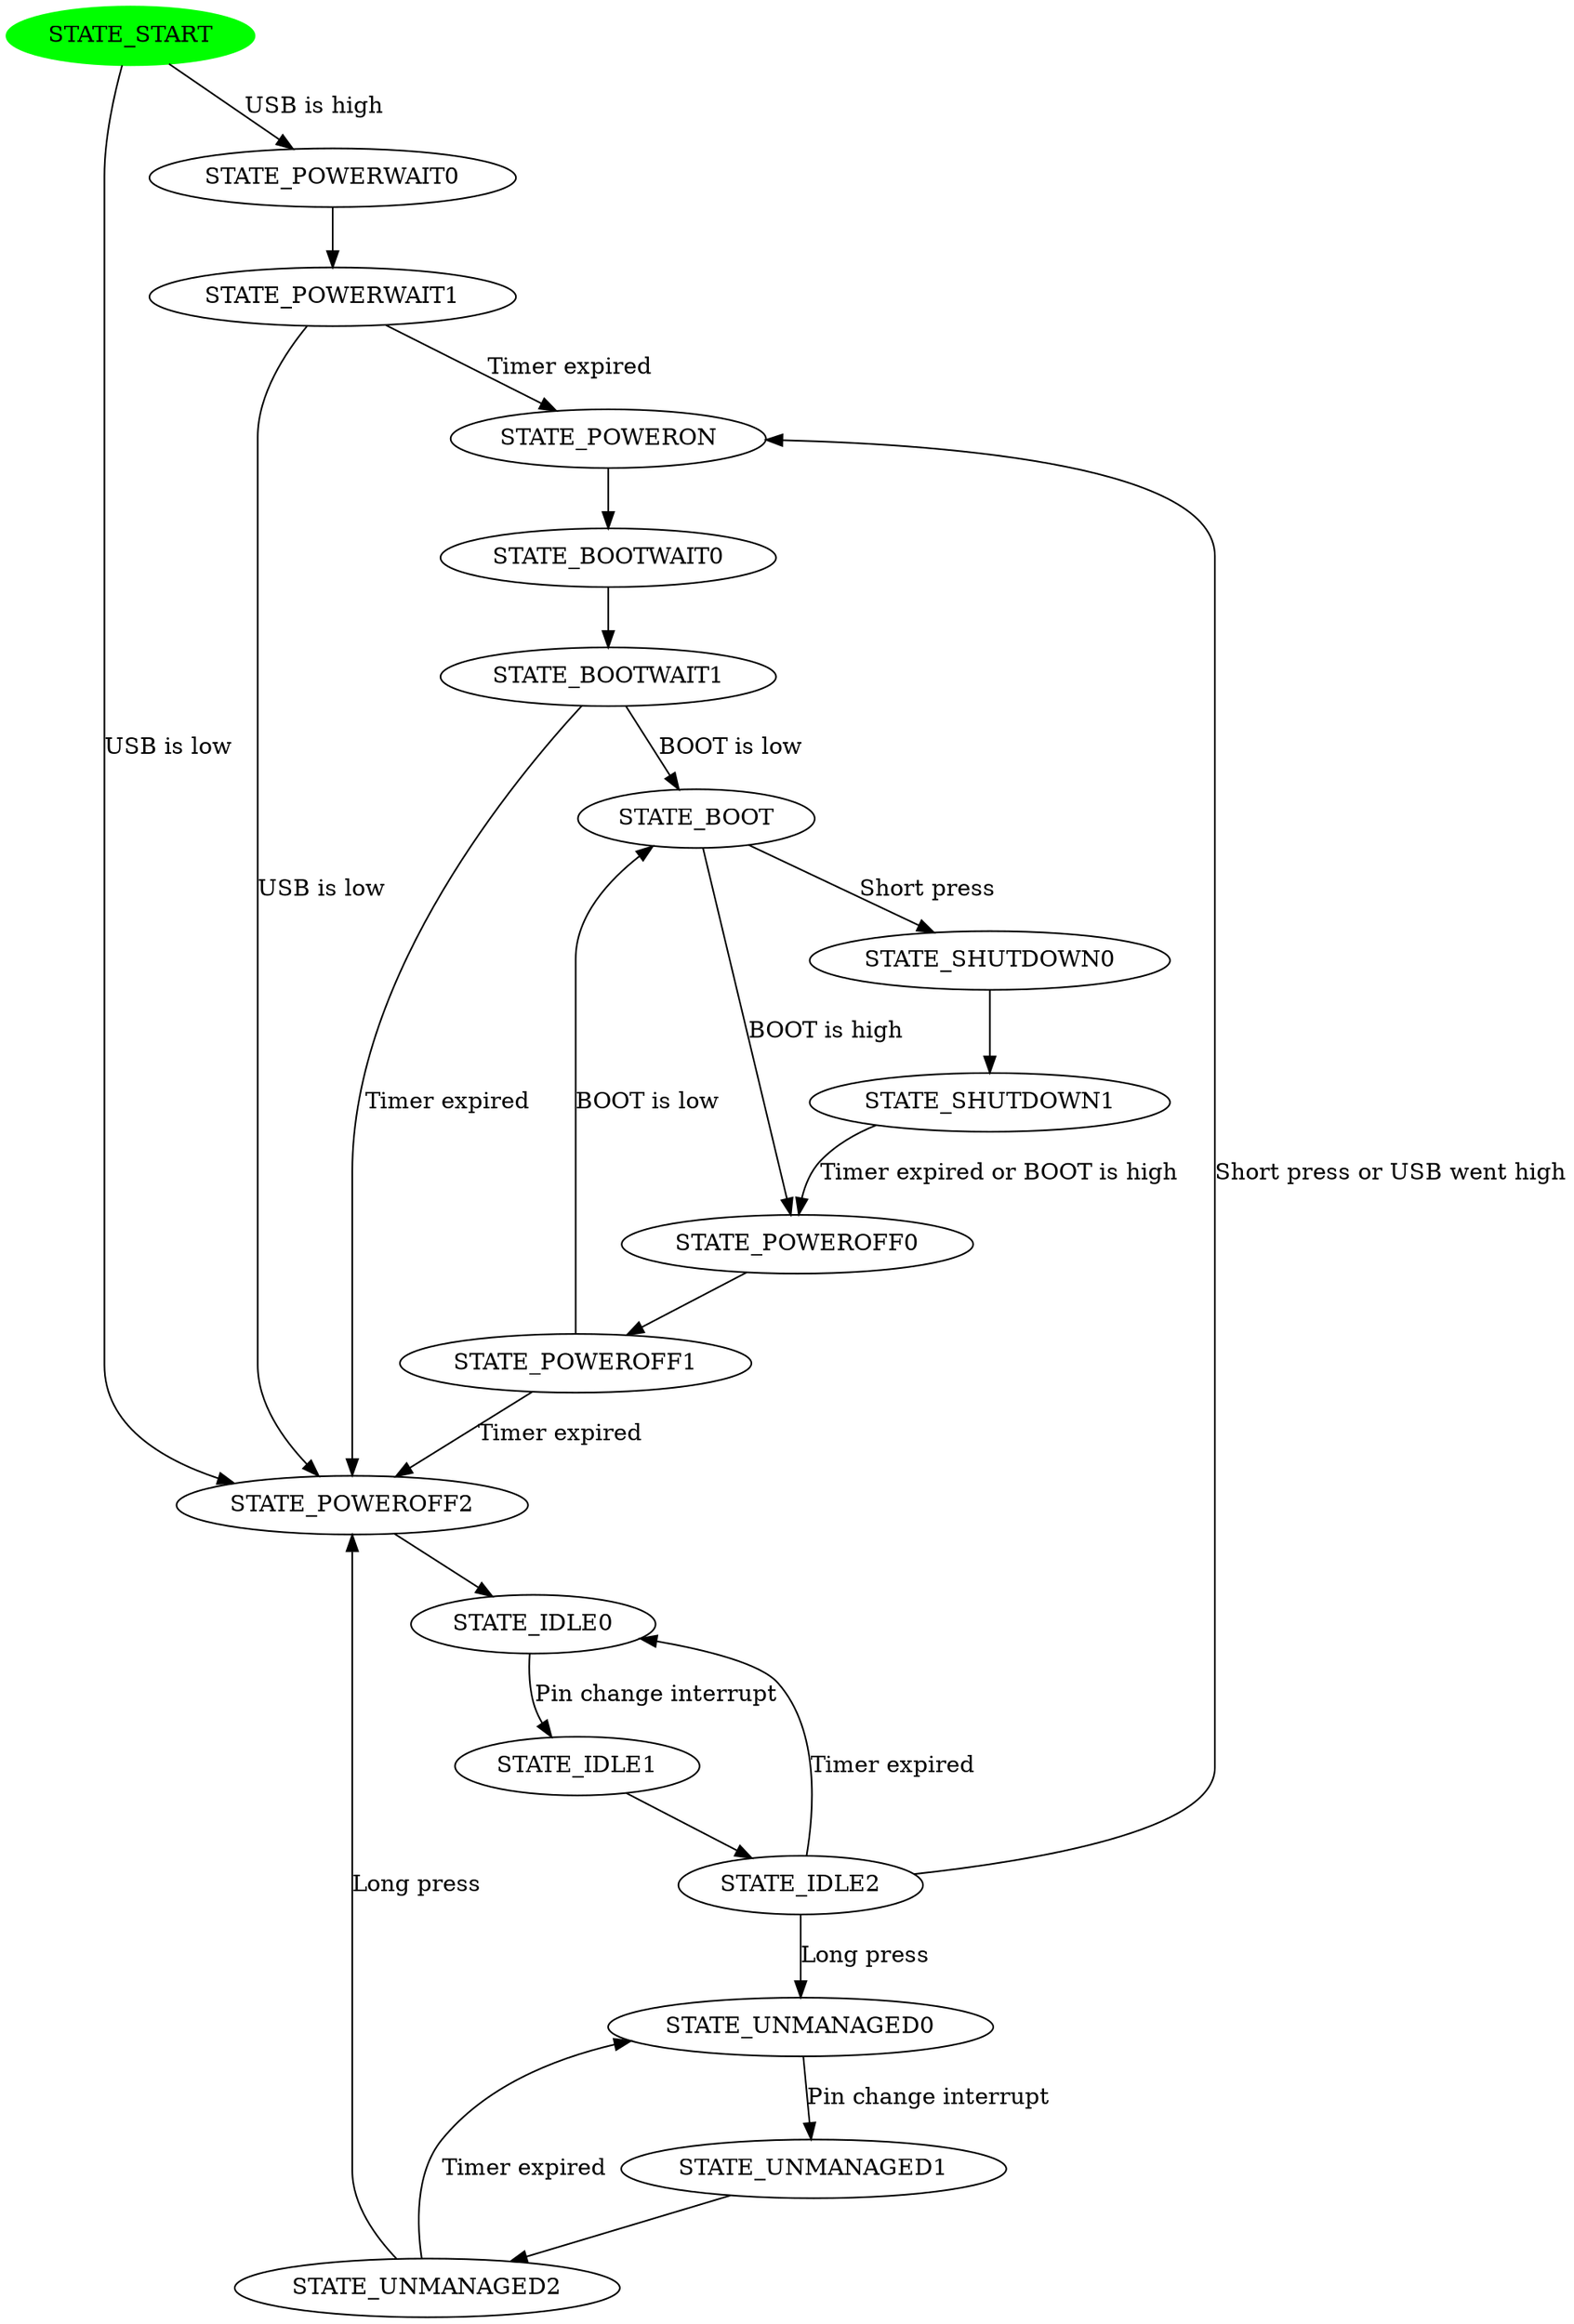 digraph pipower_states {
    STATE_START [style=filled color=green];
    STATE_POWERWAIT0;
    STATE_POWERWAIT1;
    STATE_POWERON;
    STATE_BOOTWAIT0;
    STATE_BOOTWAIT1;
    STATE_BOOT;
    STATE_SHUTDOWN0;
    STATE_SHUTDOWN1;
    STATE_POWEROFF0;
    STATE_POWEROFF1;
    STATE_POWEROFF2;
    STATE_IDLE0;
    STATE_IDLE1;
    STATE_IDLE2;
    STATE_UNMANAGED0;
    STATE_UNMANAGED1;
    STATE_UNMANAGED2;

    # The following is true but needlessly complicates the graph.
    #STATE_POWERWAIT0->STATE_POWEROFF2 [label="Long press"];
    #STATE_POWERWAIT1->STATE_POWEROFF2 [label="Long press"];
    #STATE_POWERON->STATE_POWEROFF2 [label="Long press"];
    #STATE_BOOTWAIT0->STATE_POWEROFF2 [label="Long press"];
    #STATE_BOOTWAIT1->STATE_POWEROFF2 [label="Long press"];
    #STATE_BOOT->STATE_POWEROFF2 [label="Long press"];
    #STATE_SHUTDOWN0->STATE_POWEROFF2 [label="Long press"];
    #STATE_SHUTDOWN1->STATE_POWEROFF2 [label="Long press"];
    #STATE_POWEROFF0->STATE_POWEROFF2 [label="Long press"];
    #STATE_POWEROFF1->STATE_POWEROFF2 [label="Long press"];
    #STATE_IDLE0->STATE_POWEROFF2 [label="Long press"];
    #STATE_IDLE1->STATE_POWEROFF2 [label="Long press"];

    STATE_START->STATE_POWERWAIT0 [label="USB is high"];
    STATE_START->STATE_POWEROFF2 [label="USB is low"]
    STATE_POWERWAIT0->STATE_POWERWAIT1;
    STATE_POWERWAIT1->STATE_POWERON [label="Timer expired"];
    STATE_POWERWAIT1->STATE_POWEROFF2 [label="USB is low"]
    STATE_POWERON->STATE_BOOTWAIT0;
    STATE_BOOTWAIT0->STATE_BOOTWAIT1;
    STATE_BOOTWAIT1->STATE_POWEROFF2 [label="Timer expired"];
    STATE_BOOTWAIT1->STATE_BOOT [label="BOOT is low"];
    STATE_BOOT->STATE_SHUTDOWN0 [label="Short press"];
    STATE_BOOT->STATE_POWEROFF0 [label="BOOT is high"];
    STATE_SHUTDOWN0->STATE_SHUTDOWN1;
    STATE_SHUTDOWN1->STATE_POWEROFF0 [label="Timer expired or BOOT is high"];
    STATE_POWEROFF0->STATE_POWEROFF1;
    STATE_POWEROFF1->STATE_POWEROFF2 [label="Timer expired"];
    STATE_POWEROFF1->STATE_BOOT [label="BOOT is low"]
    STATE_POWEROFF2->STATE_IDLE0;
    STATE_IDLE0->STATE_IDLE1 [label="Pin change interrupt"];
    STATE_IDLE1->STATE_IDLE2;
    STATE_IDLE2->STATE_IDLE0 [label="Timer expired"];
    STATE_IDLE2->STATE_POWERON [label="Short press or USB went high"];
    STATE_IDLE2->STATE_UNMANAGED0 [label="Long press"];
    STATE_UNMANAGED0->STATE_UNMANAGED1 [label="Pin change interrupt"];
    STATE_UNMANAGED1->STATE_UNMANAGED2;
    STATE_UNMANAGED2->STATE_POWEROFF2 [label="Long press"];
    STATE_UNMANAGED2->STATE_UNMANAGED0 [label="Timer expired"];
}

